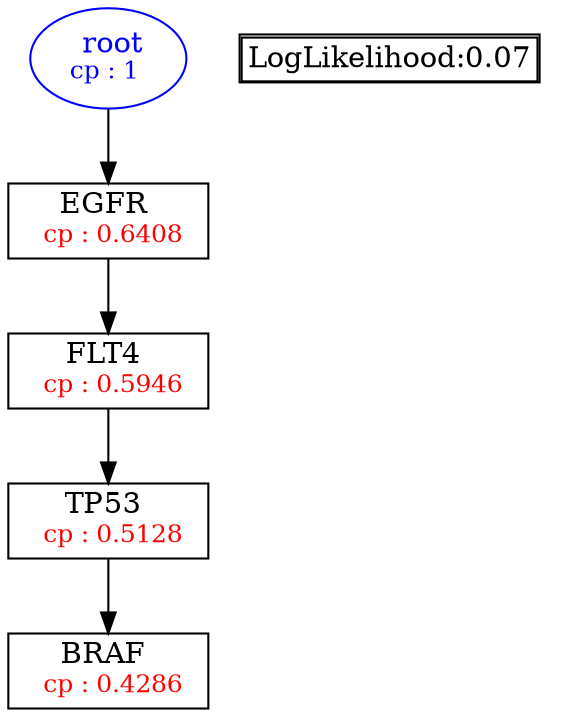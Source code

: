 digraph tree {
    "root" [label=<<font color='Blue'> root</font><br/><font color='Blue' POINT-SIZE='12'>cp : 1 </font>>, shape=oval, color=Blue];
    "S3" [label =<EGFR <br/> <font color='Red' POINT-SIZE='12'> cp : 0.6408 </font>>, shape=box];
    "S2" [label =<FLT4 <br/> <font color='Red' POINT-SIZE='12'> cp : 0.5946 </font>>, shape=box];
    "S1" [label =<TP53 <br/> <font color='Red' POINT-SIZE='12'> cp : 0.5128 </font>>, shape=box];
    "S4" [label =<BRAF <br/> <font color='Red' POINT-SIZE='12'> cp : 0.4286 </font>>, shape=box];
    "root" -> "S3";
    "S3" -> "S2";
    "S2" -> "S1";
    "S1" -> "S4";

    node[shape=plaintext]
    fontsize="10"
    struct1 [label=
    <<TABLE BORDER="1" CELLBORDER="1" CELLSPACING="0" >
    <TR><TD ALIGN="LEFT">LogLikelihood:0.07</TD></TR>
    </TABLE>>];

}

